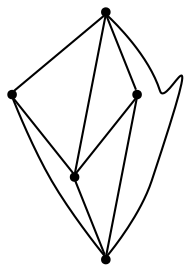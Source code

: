 graph {
  node [shape=point,comment="{\"directed\":false,\"doi\":\"10.1007/978-3-662-45803-7_33\",\"figure\":\"3 (3)\"}"]

  v0 [pos="905.2693086771664,2615.2270003271065"]
  v1 [pos="872.7125251325407,2577.911672703317"]
  v2 [pos="865.8867982808072,2634.982982016495"]
  v3 [pos="860.895658101004,2615.8481039849225"]
  v4 [pos="803.1540153485291,2692.555041841177"]

  v0 -- v1 [id="-1",pos="905.2693086771664,2615.2270003271065 872.7125251325407,2577.911672703317 872.7125251325407,2577.911672703317 872.7125251325407,2577.911672703317"]
  v0 -- v2 [id="-4",pos="905.2693086771664,2615.2270003271065 865.8867982808072,2634.982982016495 865.8867982808072,2634.982982016495 865.8867982808072,2634.982982016495"]
  v1 -- v3 [id="-5",pos="872.7125251325407,2577.911672703317 860.895658101004,2615.8481039849225 860.895658101004,2615.8481039849225 860.895658101004,2615.8481039849225"]
  v3 -- v0 [id="-9",pos="860.895658101004,2615.8481039849225 905.2693086771664,2615.2270003271065 905.2693086771664,2615.2270003271065 905.2693086771664,2615.2270003271065"]
  v1 -- v4 [id="-11",pos="872.7125251325407,2577.911672703317 803.1540153485291,2692.555041841177 803.1540153485291,2692.555041841177 803.1540153485291,2692.555041841177"]
  v4 -- v0 [id="-14",pos="803.1540153485291,2692.555041841177 905.2693086771664,2615.2270003271065 905.2693086771664,2615.2270003271065 905.2693086771664,2615.2270003271065"]
  v3 -- v4 [id="-15",pos="860.895658101004,2615.8481039849225 803.1540153485291,2692.555041841177 803.1540153485291,2692.555041841177 803.1540153485291,2692.555041841177"]
  v2 -- v3 [id="-17",pos="865.8867982808072,2634.982982016495 860.895658101004,2615.8481039849225 860.895658101004,2615.8481039849225 860.895658101004,2615.8481039849225"]
  v2 -- v4 [id="-18",pos="865.8867982808072,2634.982982016495 803.1540153485291,2692.555041841177 803.1540153485291,2692.555041841177 803.1540153485291,2692.555041841177"]
}